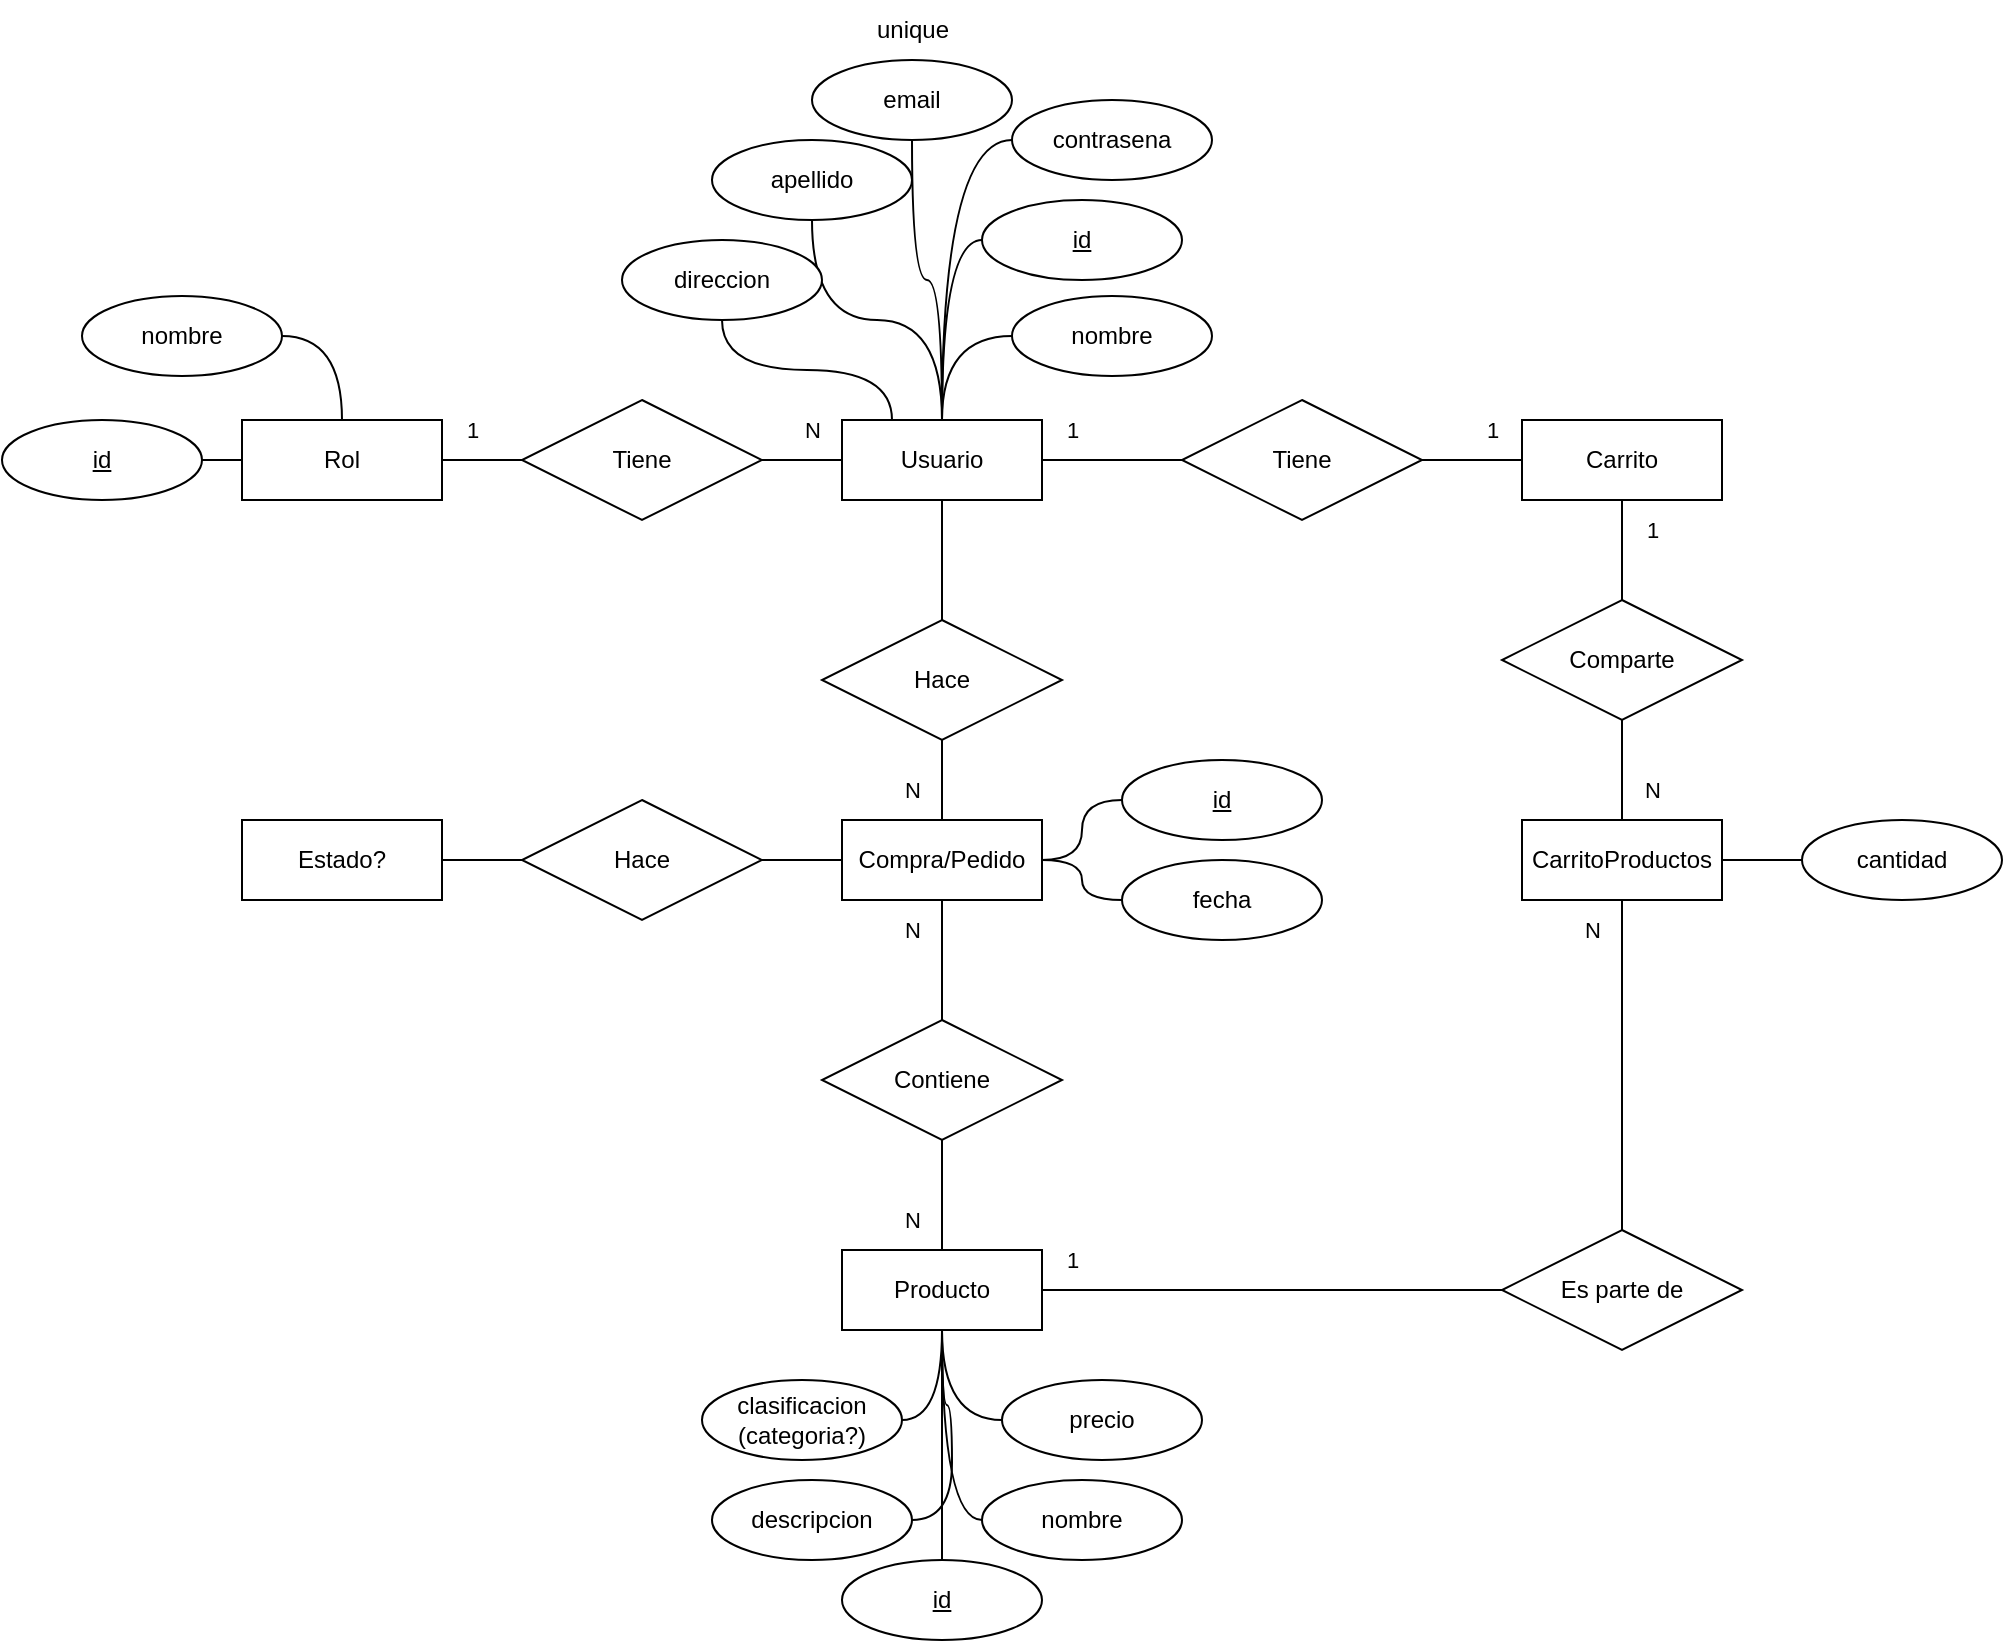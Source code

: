 <mxfile version="24.6.1" type="device">
  <diagram name="Página-1" id="ThdajDoEAy1brUTI8LhU">
    <mxGraphModel dx="2736" dy="1129" grid="1" gridSize="10" guides="1" tooltips="1" connect="1" arrows="1" fold="1" page="1" pageScale="1" pageWidth="827" pageHeight="1169" math="0" shadow="0">
      <root>
        <mxCell id="0" />
        <mxCell id="1" parent="0" />
        <mxCell id="RG6AOfFMCznepQTp4Y9V-39" style="edgeStyle=orthogonalEdgeStyle;shape=connector;rounded=0;orthogonalLoop=1;jettySize=auto;html=1;entryX=0;entryY=0.5;entryDx=0;entryDy=0;strokeColor=default;align=center;verticalAlign=middle;fontFamily=Helvetica;fontSize=11;fontColor=default;labelBackgroundColor=default;endArrow=none;endFill=0;curved=1;" parent="1" source="RG6AOfFMCznepQTp4Y9V-1" target="RG6AOfFMCznepQTp4Y9V-3" edge="1">
          <mxGeometry relative="1" as="geometry" />
        </mxCell>
        <mxCell id="RG6AOfFMCznepQTp4Y9V-40" style="edgeStyle=orthogonalEdgeStyle;shape=connector;rounded=0;orthogonalLoop=1;jettySize=auto;html=1;entryX=0;entryY=0.5;entryDx=0;entryDy=0;strokeColor=default;align=center;verticalAlign=middle;fontFamily=Helvetica;fontSize=11;fontColor=default;labelBackgroundColor=default;endArrow=none;endFill=0;curved=1;" parent="1" source="RG6AOfFMCznepQTp4Y9V-1" target="RG6AOfFMCznepQTp4Y9V-4" edge="1">
          <mxGeometry relative="1" as="geometry" />
        </mxCell>
        <mxCell id="RG6AOfFMCznepQTp4Y9V-41" style="edgeStyle=orthogonalEdgeStyle;shape=connector;rounded=0;orthogonalLoop=1;jettySize=auto;html=1;entryX=0;entryY=0.5;entryDx=0;entryDy=0;strokeColor=default;align=center;verticalAlign=middle;fontFamily=Helvetica;fontSize=11;fontColor=default;labelBackgroundColor=default;endArrow=none;endFill=0;curved=1;" parent="1" source="RG6AOfFMCznepQTp4Y9V-1" target="RG6AOfFMCznepQTp4Y9V-11" edge="1">
          <mxGeometry relative="1" as="geometry" />
        </mxCell>
        <mxCell id="RG6AOfFMCznepQTp4Y9V-42" style="edgeStyle=orthogonalEdgeStyle;shape=connector;rounded=0;orthogonalLoop=1;jettySize=auto;html=1;entryX=0.5;entryY=1;entryDx=0;entryDy=0;strokeColor=default;align=center;verticalAlign=middle;fontFamily=Helvetica;fontSize=11;fontColor=default;labelBackgroundColor=default;endArrow=none;endFill=0;curved=1;" parent="1" source="RG6AOfFMCznepQTp4Y9V-1" target="RG6AOfFMCznepQTp4Y9V-2" edge="1">
          <mxGeometry relative="1" as="geometry" />
        </mxCell>
        <mxCell id="RG6AOfFMCznepQTp4Y9V-43" style="edgeStyle=orthogonalEdgeStyle;shape=connector;curved=1;rounded=0;orthogonalLoop=1;jettySize=auto;html=1;entryX=0.5;entryY=1;entryDx=0;entryDy=0;strokeColor=default;align=center;verticalAlign=middle;fontFamily=Helvetica;fontSize=11;fontColor=default;labelBackgroundColor=default;endArrow=none;endFill=0;exitX=0.25;exitY=0;exitDx=0;exitDy=0;" parent="1" source="RG6AOfFMCznepQTp4Y9V-1" target="RG6AOfFMCznepQTp4Y9V-6" edge="1">
          <mxGeometry relative="1" as="geometry" />
        </mxCell>
        <mxCell id="RG6AOfFMCznepQTp4Y9V-45" style="edgeStyle=orthogonalEdgeStyle;shape=connector;curved=1;rounded=0;orthogonalLoop=1;jettySize=auto;html=1;entryX=0.5;entryY=1;entryDx=0;entryDy=0;strokeColor=default;align=center;verticalAlign=middle;fontFamily=Helvetica;fontSize=11;fontColor=default;labelBackgroundColor=default;endArrow=none;endFill=0;" parent="1" source="RG6AOfFMCznepQTp4Y9V-1" target="RG6AOfFMCznepQTp4Y9V-5" edge="1">
          <mxGeometry relative="1" as="geometry" />
        </mxCell>
        <mxCell id="bsXz9LB1af0RGF4P-VcF-3" style="edgeStyle=orthogonalEdgeStyle;rounded=0;orthogonalLoop=1;jettySize=auto;html=1;entryX=0;entryY=0.5;entryDx=0;entryDy=0;endArrow=none;endFill=0;" parent="1" source="RG6AOfFMCznepQTp4Y9V-1" target="bsXz9LB1af0RGF4P-VcF-2" edge="1">
          <mxGeometry relative="1" as="geometry" />
        </mxCell>
        <mxCell id="RG6AOfFMCznepQTp4Y9V-1" value="Usuario" style="whiteSpace=wrap;html=1;align=center;" parent="1" vertex="1">
          <mxGeometry x="160" y="240" width="100" height="40" as="geometry" />
        </mxCell>
        <mxCell id="RG6AOfFMCznepQTp4Y9V-2" value="email" style="ellipse;whiteSpace=wrap;html=1;align=center;" parent="1" vertex="1">
          <mxGeometry x="145" y="60" width="100" height="40" as="geometry" />
        </mxCell>
        <mxCell id="RG6AOfFMCznepQTp4Y9V-3" value="contrasena" style="ellipse;whiteSpace=wrap;html=1;align=center;" parent="1" vertex="1">
          <mxGeometry x="245" y="80" width="100" height="40" as="geometry" />
        </mxCell>
        <mxCell id="RG6AOfFMCznepQTp4Y9V-4" value="nombre" style="ellipse;whiteSpace=wrap;html=1;align=center;" parent="1" vertex="1">
          <mxGeometry x="245" y="178" width="100" height="40" as="geometry" />
        </mxCell>
        <mxCell id="RG6AOfFMCznepQTp4Y9V-5" value="apellido" style="ellipse;whiteSpace=wrap;html=1;align=center;" parent="1" vertex="1">
          <mxGeometry x="95" y="100" width="100" height="40" as="geometry" />
        </mxCell>
        <mxCell id="RG6AOfFMCznepQTp4Y9V-6" value="direccion" style="ellipse;whiteSpace=wrap;html=1;align=center;" parent="1" vertex="1">
          <mxGeometry x="50" y="150" width="100" height="40" as="geometry" />
        </mxCell>
        <mxCell id="RG6AOfFMCznepQTp4Y9V-7" value="unique" style="text;html=1;align=center;verticalAlign=middle;resizable=0;points=[];autosize=1;strokeColor=none;fillColor=none;" parent="1" vertex="1">
          <mxGeometry x="165" y="30" width="60" height="30" as="geometry" />
        </mxCell>
        <mxCell id="RG6AOfFMCznepQTp4Y9V-51" style="edgeStyle=orthogonalEdgeStyle;shape=connector;curved=1;rounded=0;orthogonalLoop=1;jettySize=auto;html=1;entryX=1;entryY=0.5;entryDx=0;entryDy=0;strokeColor=default;align=center;verticalAlign=middle;fontFamily=Helvetica;fontSize=11;fontColor=default;labelBackgroundColor=default;endArrow=none;endFill=0;" parent="1" source="RG6AOfFMCznepQTp4Y9V-9" target="RG6AOfFMCznepQTp4Y9V-13" edge="1">
          <mxGeometry relative="1" as="geometry" />
        </mxCell>
        <mxCell id="RG6AOfFMCznepQTp4Y9V-52" style="edgeStyle=orthogonalEdgeStyle;shape=connector;curved=1;rounded=0;orthogonalLoop=1;jettySize=auto;html=1;entryX=1;entryY=0.5;entryDx=0;entryDy=0;strokeColor=default;align=center;verticalAlign=middle;fontFamily=Helvetica;fontSize=11;fontColor=default;labelBackgroundColor=default;endArrow=none;endFill=0;" parent="1" source="RG6AOfFMCznepQTp4Y9V-9" target="RG6AOfFMCznepQTp4Y9V-12" edge="1">
          <mxGeometry relative="1" as="geometry" />
        </mxCell>
        <mxCell id="RG6AOfFMCznepQTp4Y9V-9" value="Rol" style="whiteSpace=wrap;html=1;align=center;" parent="1" vertex="1">
          <mxGeometry x="-140" y="240" width="100" height="40" as="geometry" />
        </mxCell>
        <mxCell id="RG6AOfFMCznepQTp4Y9V-11" value="id" style="ellipse;whiteSpace=wrap;html=1;align=center;fontStyle=4;" parent="1" vertex="1">
          <mxGeometry x="230" y="130" width="100" height="40" as="geometry" />
        </mxCell>
        <mxCell id="RG6AOfFMCznepQTp4Y9V-12" value="id" style="ellipse;whiteSpace=wrap;html=1;align=center;fontStyle=4;" parent="1" vertex="1">
          <mxGeometry x="-260" y="240" width="100" height="40" as="geometry" />
        </mxCell>
        <mxCell id="RG6AOfFMCznepQTp4Y9V-13" value="nombre" style="ellipse;whiteSpace=wrap;html=1;align=center;" parent="1" vertex="1">
          <mxGeometry x="-220" y="178" width="100" height="40" as="geometry" />
        </mxCell>
        <mxCell id="RG6AOfFMCznepQTp4Y9V-15" style="edgeStyle=orthogonalEdgeStyle;rounded=0;orthogonalLoop=1;jettySize=auto;html=1;entryX=0;entryY=0.5;entryDx=0;entryDy=0;endArrow=none;endFill=0;" parent="1" source="RG6AOfFMCznepQTp4Y9V-14" target="RG6AOfFMCznepQTp4Y9V-1" edge="1">
          <mxGeometry relative="1" as="geometry" />
        </mxCell>
        <mxCell id="RG6AOfFMCznepQTp4Y9V-16" style="edgeStyle=orthogonalEdgeStyle;shape=connector;rounded=0;orthogonalLoop=1;jettySize=auto;html=1;entryX=1;entryY=0.5;entryDx=0;entryDy=0;strokeColor=default;align=center;verticalAlign=middle;fontFamily=Helvetica;fontSize=11;fontColor=default;labelBackgroundColor=default;endArrow=none;endFill=0;" parent="1" source="RG6AOfFMCznepQTp4Y9V-14" target="RG6AOfFMCznepQTp4Y9V-9" edge="1">
          <mxGeometry relative="1" as="geometry" />
        </mxCell>
        <mxCell id="RG6AOfFMCznepQTp4Y9V-14" value="Tiene" style="shape=rhombus;perimeter=rhombusPerimeter;whiteSpace=wrap;html=1;align=center;" parent="1" vertex="1">
          <mxGeometry y="230" width="120" height="60" as="geometry" />
        </mxCell>
        <mxCell id="RG6AOfFMCznepQTp4Y9V-17" value="1" style="text;html=1;align=center;verticalAlign=middle;resizable=0;points=[];autosize=1;strokeColor=none;fillColor=none;fontFamily=Helvetica;fontSize=11;fontColor=default;labelBackgroundColor=default;" parent="1" vertex="1">
          <mxGeometry x="-40" y="230" width="30" height="30" as="geometry" />
        </mxCell>
        <mxCell id="RG6AOfFMCznepQTp4Y9V-18" value="N" style="text;html=1;align=center;verticalAlign=middle;resizable=0;points=[];autosize=1;strokeColor=none;fillColor=none;fontFamily=Helvetica;fontSize=11;fontColor=default;labelBackgroundColor=default;" parent="1" vertex="1">
          <mxGeometry x="180" y="410" width="30" height="30" as="geometry" />
        </mxCell>
        <mxCell id="RG6AOfFMCznepQTp4Y9V-46" style="edgeStyle=orthogonalEdgeStyle;shape=connector;curved=1;rounded=0;orthogonalLoop=1;jettySize=auto;html=1;entryX=1;entryY=0.5;entryDx=0;entryDy=0;strokeColor=default;align=center;verticalAlign=middle;fontFamily=Helvetica;fontSize=11;fontColor=default;labelBackgroundColor=default;endArrow=none;endFill=0;" parent="1" source="RG6AOfFMCznepQTp4Y9V-19" target="RG6AOfFMCznepQTp4Y9V-23" edge="1">
          <mxGeometry relative="1" as="geometry" />
        </mxCell>
        <mxCell id="RG6AOfFMCznepQTp4Y9V-47" style="edgeStyle=orthogonalEdgeStyle;shape=connector;curved=1;rounded=0;orthogonalLoop=1;jettySize=auto;html=1;entryX=1;entryY=0.5;entryDx=0;entryDy=0;strokeColor=default;align=center;verticalAlign=middle;fontFamily=Helvetica;fontSize=11;fontColor=default;labelBackgroundColor=default;endArrow=none;endFill=0;" parent="1" source="RG6AOfFMCznepQTp4Y9V-19" target="RG6AOfFMCznepQTp4Y9V-22" edge="1">
          <mxGeometry relative="1" as="geometry" />
        </mxCell>
        <mxCell id="RG6AOfFMCznepQTp4Y9V-48" style="edgeStyle=orthogonalEdgeStyle;shape=connector;curved=1;rounded=0;orthogonalLoop=1;jettySize=auto;html=1;entryX=0.5;entryY=0;entryDx=0;entryDy=0;strokeColor=default;align=center;verticalAlign=middle;fontFamily=Helvetica;fontSize=11;fontColor=default;labelBackgroundColor=default;endArrow=none;endFill=0;" parent="1" source="RG6AOfFMCznepQTp4Y9V-19" target="RG6AOfFMCznepQTp4Y9V-20" edge="1">
          <mxGeometry relative="1" as="geometry" />
        </mxCell>
        <mxCell id="RG6AOfFMCznepQTp4Y9V-49" style="edgeStyle=orthogonalEdgeStyle;shape=connector;curved=1;rounded=0;orthogonalLoop=1;jettySize=auto;html=1;entryX=0;entryY=0.5;entryDx=0;entryDy=0;strokeColor=default;align=center;verticalAlign=middle;fontFamily=Helvetica;fontSize=11;fontColor=default;labelBackgroundColor=default;endArrow=none;endFill=0;" parent="1" source="RG6AOfFMCznepQTp4Y9V-19" target="RG6AOfFMCznepQTp4Y9V-21" edge="1">
          <mxGeometry relative="1" as="geometry" />
        </mxCell>
        <mxCell id="RG6AOfFMCznepQTp4Y9V-50" style="edgeStyle=orthogonalEdgeStyle;shape=connector;curved=1;rounded=0;orthogonalLoop=1;jettySize=auto;html=1;entryX=0;entryY=0.5;entryDx=0;entryDy=0;strokeColor=default;align=center;verticalAlign=middle;fontFamily=Helvetica;fontSize=11;fontColor=default;labelBackgroundColor=default;endArrow=none;endFill=0;" parent="1" source="RG6AOfFMCznepQTp4Y9V-19" target="RG6AOfFMCznepQTp4Y9V-24" edge="1">
          <mxGeometry relative="1" as="geometry" />
        </mxCell>
        <mxCell id="RG6AOfFMCznepQTp4Y9V-19" value="Producto" style="whiteSpace=wrap;html=1;align=center;" parent="1" vertex="1">
          <mxGeometry x="160" y="655" width="100" height="40" as="geometry" />
        </mxCell>
        <mxCell id="RG6AOfFMCznepQTp4Y9V-20" value="id" style="ellipse;whiteSpace=wrap;html=1;align=center;fontStyle=4;" parent="1" vertex="1">
          <mxGeometry x="160" y="810" width="100" height="40" as="geometry" />
        </mxCell>
        <mxCell id="RG6AOfFMCznepQTp4Y9V-21" value="nombre" style="ellipse;whiteSpace=wrap;html=1;align=center;" parent="1" vertex="1">
          <mxGeometry x="230" y="770" width="100" height="40" as="geometry" />
        </mxCell>
        <mxCell id="RG6AOfFMCznepQTp4Y9V-22" value="descripcion" style="ellipse;whiteSpace=wrap;html=1;align=center;" parent="1" vertex="1">
          <mxGeometry x="95" y="770" width="100" height="40" as="geometry" />
        </mxCell>
        <mxCell id="RG6AOfFMCznepQTp4Y9V-23" value="clasificacion&lt;div&gt;(categoria?)&lt;/div&gt;" style="ellipse;whiteSpace=wrap;html=1;align=center;" parent="1" vertex="1">
          <mxGeometry x="90" y="720" width="100" height="40" as="geometry" />
        </mxCell>
        <mxCell id="RG6AOfFMCznepQTp4Y9V-24" value="precio" style="ellipse;whiteSpace=wrap;html=1;align=center;" parent="1" vertex="1">
          <mxGeometry x="240" y="720" width="100" height="40" as="geometry" />
        </mxCell>
        <mxCell id="RG6AOfFMCznepQTp4Y9V-32" style="edgeStyle=orthogonalEdgeStyle;shape=connector;rounded=0;orthogonalLoop=1;jettySize=auto;html=1;entryX=0.5;entryY=0;entryDx=0;entryDy=0;strokeColor=default;align=center;verticalAlign=middle;fontFamily=Helvetica;fontSize=11;fontColor=default;labelBackgroundColor=default;endArrow=none;endFill=0;" parent="1" source="RG6AOfFMCznepQTp4Y9V-25" target="RG6AOfFMCznepQTp4Y9V-31" edge="1">
          <mxGeometry relative="1" as="geometry" />
        </mxCell>
        <mxCell id="RG6AOfFMCznepQTp4Y9V-55" style="edgeStyle=orthogonalEdgeStyle;shape=connector;curved=1;rounded=0;orthogonalLoop=1;jettySize=auto;html=1;entryX=0;entryY=0.5;entryDx=0;entryDy=0;strokeColor=default;align=center;verticalAlign=middle;fontFamily=Helvetica;fontSize=11;fontColor=default;labelBackgroundColor=default;endArrow=none;endFill=0;" parent="1" source="RG6AOfFMCznepQTp4Y9V-25" target="RG6AOfFMCznepQTp4Y9V-54" edge="1">
          <mxGeometry relative="1" as="geometry" />
        </mxCell>
        <mxCell id="RG6AOfFMCznepQTp4Y9V-56" style="edgeStyle=orthogonalEdgeStyle;shape=connector;curved=1;rounded=0;orthogonalLoop=1;jettySize=auto;html=1;strokeColor=default;align=center;verticalAlign=middle;fontFamily=Helvetica;fontSize=11;fontColor=default;labelBackgroundColor=default;endArrow=none;endFill=0;" parent="1" source="RG6AOfFMCznepQTp4Y9V-25" target="RG6AOfFMCznepQTp4Y9V-53" edge="1">
          <mxGeometry relative="1" as="geometry" />
        </mxCell>
        <mxCell id="RG6AOfFMCznepQTp4Y9V-25" value="Compra/Pedido" style="whiteSpace=wrap;html=1;align=center;" parent="1" vertex="1">
          <mxGeometry x="160" y="440" width="100" height="40" as="geometry" />
        </mxCell>
        <mxCell id="RG6AOfFMCznepQTp4Y9V-27" style="edgeStyle=orthogonalEdgeStyle;shape=connector;rounded=0;orthogonalLoop=1;jettySize=auto;html=1;entryX=0.5;entryY=1;entryDx=0;entryDy=0;strokeColor=default;align=center;verticalAlign=middle;fontFamily=Helvetica;fontSize=11;fontColor=default;labelBackgroundColor=default;endArrow=none;endFill=0;" parent="1" source="RG6AOfFMCznepQTp4Y9V-26" target="RG6AOfFMCznepQTp4Y9V-1" edge="1">
          <mxGeometry relative="1" as="geometry" />
        </mxCell>
        <mxCell id="RG6AOfFMCznepQTp4Y9V-28" style="edgeStyle=orthogonalEdgeStyle;shape=connector;rounded=0;orthogonalLoop=1;jettySize=auto;html=1;entryX=0.5;entryY=0;entryDx=0;entryDy=0;strokeColor=default;align=center;verticalAlign=middle;fontFamily=Helvetica;fontSize=11;fontColor=default;labelBackgroundColor=default;endArrow=none;endFill=0;" parent="1" source="RG6AOfFMCznepQTp4Y9V-26" target="RG6AOfFMCznepQTp4Y9V-25" edge="1">
          <mxGeometry relative="1" as="geometry" />
        </mxCell>
        <mxCell id="RG6AOfFMCznepQTp4Y9V-26" value="Hace" style="shape=rhombus;perimeter=rhombusPerimeter;whiteSpace=wrap;html=1;align=center;" parent="1" vertex="1">
          <mxGeometry x="150" y="340" width="120" height="60" as="geometry" />
        </mxCell>
        <mxCell id="RG6AOfFMCznepQTp4Y9V-30" value="N" style="text;html=1;align=center;verticalAlign=middle;resizable=0;points=[];autosize=1;strokeColor=none;fillColor=none;fontFamily=Helvetica;fontSize=11;fontColor=default;labelBackgroundColor=default;" parent="1" vertex="1">
          <mxGeometry x="130" y="230" width="30" height="30" as="geometry" />
        </mxCell>
        <mxCell id="RG6AOfFMCznepQTp4Y9V-33" style="edgeStyle=orthogonalEdgeStyle;shape=connector;rounded=0;orthogonalLoop=1;jettySize=auto;html=1;entryX=0.5;entryY=0;entryDx=0;entryDy=0;strokeColor=default;align=center;verticalAlign=middle;fontFamily=Helvetica;fontSize=11;fontColor=default;labelBackgroundColor=default;endArrow=none;endFill=0;" parent="1" source="RG6AOfFMCznepQTp4Y9V-31" target="RG6AOfFMCznepQTp4Y9V-19" edge="1">
          <mxGeometry relative="1" as="geometry" />
        </mxCell>
        <mxCell id="RG6AOfFMCznepQTp4Y9V-31" value="Contiene" style="shape=rhombus;perimeter=rhombusPerimeter;whiteSpace=wrap;html=1;align=center;" parent="1" vertex="1">
          <mxGeometry x="150" y="540" width="120" height="60" as="geometry" />
        </mxCell>
        <mxCell id="RG6AOfFMCznepQTp4Y9V-34" value="N" style="text;html=1;align=center;verticalAlign=middle;resizable=0;points=[];autosize=1;strokeColor=none;fillColor=none;fontFamily=Helvetica;fontSize=11;fontColor=default;labelBackgroundColor=default;" parent="1" vertex="1">
          <mxGeometry x="180" y="480" width="30" height="30" as="geometry" />
        </mxCell>
        <mxCell id="RG6AOfFMCznepQTp4Y9V-35" value="N" style="text;html=1;align=center;verticalAlign=middle;resizable=0;points=[];autosize=1;strokeColor=none;fillColor=none;fontFamily=Helvetica;fontSize=11;fontColor=default;labelBackgroundColor=default;" parent="1" vertex="1">
          <mxGeometry x="180" y="625" width="30" height="30" as="geometry" />
        </mxCell>
        <mxCell id="RG6AOfFMCznepQTp4Y9V-53" value="fecha" style="ellipse;whiteSpace=wrap;html=1;align=center;" parent="1" vertex="1">
          <mxGeometry x="300" y="460" width="100" height="40" as="geometry" />
        </mxCell>
        <mxCell id="RG6AOfFMCznepQTp4Y9V-54" value="id" style="ellipse;whiteSpace=wrap;html=1;align=center;fontStyle=4;" parent="1" vertex="1">
          <mxGeometry x="300" y="410" width="100" height="40" as="geometry" />
        </mxCell>
        <mxCell id="RG6AOfFMCznepQTp4Y9V-60" style="edgeStyle=orthogonalEdgeStyle;shape=connector;curved=1;rounded=0;orthogonalLoop=1;jettySize=auto;html=1;entryX=0;entryY=0.5;entryDx=0;entryDy=0;strokeColor=default;align=center;verticalAlign=middle;fontFamily=Helvetica;fontSize=11;fontColor=default;labelBackgroundColor=default;endArrow=none;endFill=0;" parent="1" source="RG6AOfFMCznepQTp4Y9V-58" target="RG6AOfFMCznepQTp4Y9V-59" edge="1">
          <mxGeometry relative="1" as="geometry" />
        </mxCell>
        <mxCell id="RG6AOfFMCznepQTp4Y9V-58" value="Estado?" style="whiteSpace=wrap;html=1;align=center;" parent="1" vertex="1">
          <mxGeometry x="-140" y="440" width="100" height="40" as="geometry" />
        </mxCell>
        <mxCell id="RG6AOfFMCznepQTp4Y9V-61" style="edgeStyle=orthogonalEdgeStyle;shape=connector;curved=1;rounded=0;orthogonalLoop=1;jettySize=auto;html=1;entryX=0;entryY=0.5;entryDx=0;entryDy=0;strokeColor=default;align=center;verticalAlign=middle;fontFamily=Helvetica;fontSize=11;fontColor=default;labelBackgroundColor=default;endArrow=none;endFill=0;" parent="1" source="RG6AOfFMCznepQTp4Y9V-59" target="RG6AOfFMCznepQTp4Y9V-25" edge="1">
          <mxGeometry relative="1" as="geometry" />
        </mxCell>
        <mxCell id="RG6AOfFMCznepQTp4Y9V-59" value="Hace" style="shape=rhombus;perimeter=rhombusPerimeter;whiteSpace=wrap;html=1;align=center;" parent="1" vertex="1">
          <mxGeometry y="430" width="120" height="60" as="geometry" />
        </mxCell>
        <mxCell id="bsXz9LB1af0RGF4P-VcF-9" style="edgeStyle=orthogonalEdgeStyle;shape=connector;rounded=0;orthogonalLoop=1;jettySize=auto;html=1;entryX=0.5;entryY=0;entryDx=0;entryDy=0;strokeColor=default;align=center;verticalAlign=middle;fontFamily=Helvetica;fontSize=11;fontColor=default;labelBackgroundColor=default;endArrow=none;endFill=0;" parent="1" source="bsXz9LB1af0RGF4P-VcF-1" target="bsXz9LB1af0RGF4P-VcF-8" edge="1">
          <mxGeometry relative="1" as="geometry" />
        </mxCell>
        <mxCell id="bsXz9LB1af0RGF4P-VcF-1" value="Carrito" style="whiteSpace=wrap;html=1;align=center;" parent="1" vertex="1">
          <mxGeometry x="500" y="240" width="100" height="40" as="geometry" />
        </mxCell>
        <mxCell id="bsXz9LB1af0RGF4P-VcF-4" style="edgeStyle=orthogonalEdgeStyle;shape=connector;rounded=0;orthogonalLoop=1;jettySize=auto;html=1;entryX=0;entryY=0.5;entryDx=0;entryDy=0;strokeColor=default;align=center;verticalAlign=middle;fontFamily=Helvetica;fontSize=11;fontColor=default;labelBackgroundColor=default;endArrow=none;endFill=0;" parent="1" source="bsXz9LB1af0RGF4P-VcF-2" target="bsXz9LB1af0RGF4P-VcF-1" edge="1">
          <mxGeometry relative="1" as="geometry" />
        </mxCell>
        <mxCell id="bsXz9LB1af0RGF4P-VcF-2" value="Tiene" style="shape=rhombus;perimeter=rhombusPerimeter;whiteSpace=wrap;html=1;align=center;" parent="1" vertex="1">
          <mxGeometry x="330" y="230" width="120" height="60" as="geometry" />
        </mxCell>
        <mxCell id="bsXz9LB1af0RGF4P-VcF-5" value="1" style="text;html=1;align=center;verticalAlign=middle;resizable=0;points=[];autosize=1;strokeColor=none;fillColor=none;fontFamily=Helvetica;fontSize=11;fontColor=default;labelBackgroundColor=default;" parent="1" vertex="1">
          <mxGeometry x="260" y="230" width="30" height="30" as="geometry" />
        </mxCell>
        <mxCell id="bsXz9LB1af0RGF4P-VcF-6" value="1" style="text;html=1;align=center;verticalAlign=middle;resizable=0;points=[];autosize=1;strokeColor=none;fillColor=none;fontFamily=Helvetica;fontSize=11;fontColor=default;labelBackgroundColor=default;" parent="1" vertex="1">
          <mxGeometry x="470" y="230" width="30" height="30" as="geometry" />
        </mxCell>
        <mxCell id="bsXz9LB1af0RGF4P-VcF-20" style="edgeStyle=orthogonalEdgeStyle;shape=connector;rounded=0;orthogonalLoop=1;jettySize=auto;html=1;entryX=0;entryY=0.5;entryDx=0;entryDy=0;strokeColor=default;align=center;verticalAlign=middle;fontFamily=Helvetica;fontSize=11;fontColor=default;labelBackgroundColor=default;endArrow=none;endFill=0;" parent="1" source="bsXz9LB1af0RGF4P-VcF-7" target="bsXz9LB1af0RGF4P-VcF-19" edge="1">
          <mxGeometry relative="1" as="geometry" />
        </mxCell>
        <mxCell id="bsXz9LB1af0RGF4P-VcF-7" value="CarritoProductos" style="whiteSpace=wrap;html=1;align=center;" parent="1" vertex="1">
          <mxGeometry x="500" y="440" width="100" height="40" as="geometry" />
        </mxCell>
        <mxCell id="bsXz9LB1af0RGF4P-VcF-10" style="edgeStyle=orthogonalEdgeStyle;shape=connector;rounded=0;orthogonalLoop=1;jettySize=auto;html=1;entryX=0.5;entryY=0;entryDx=0;entryDy=0;strokeColor=default;align=center;verticalAlign=middle;fontFamily=Helvetica;fontSize=11;fontColor=default;labelBackgroundColor=default;endArrow=none;endFill=0;" parent="1" source="bsXz9LB1af0RGF4P-VcF-8" target="bsXz9LB1af0RGF4P-VcF-7" edge="1">
          <mxGeometry relative="1" as="geometry" />
        </mxCell>
        <mxCell id="bsXz9LB1af0RGF4P-VcF-8" value="Comparte" style="shape=rhombus;perimeter=rhombusPerimeter;whiteSpace=wrap;html=1;align=center;" parent="1" vertex="1">
          <mxGeometry x="490" y="330" width="120" height="60" as="geometry" />
        </mxCell>
        <mxCell id="bsXz9LB1af0RGF4P-VcF-12" style="edgeStyle=orthogonalEdgeStyle;shape=connector;rounded=0;orthogonalLoop=1;jettySize=auto;html=1;entryX=1;entryY=0.5;entryDx=0;entryDy=0;strokeColor=default;align=center;verticalAlign=middle;fontFamily=Helvetica;fontSize=11;fontColor=default;labelBackgroundColor=default;endArrow=none;endFill=0;" parent="1" source="bsXz9LB1af0RGF4P-VcF-11" target="RG6AOfFMCznepQTp4Y9V-19" edge="1">
          <mxGeometry relative="1" as="geometry" />
        </mxCell>
        <mxCell id="bsXz9LB1af0RGF4P-VcF-16" style="edgeStyle=orthogonalEdgeStyle;shape=connector;rounded=0;orthogonalLoop=1;jettySize=auto;html=1;entryX=0.5;entryY=1;entryDx=0;entryDy=0;strokeColor=default;align=center;verticalAlign=middle;fontFamily=Helvetica;fontSize=11;fontColor=default;labelBackgroundColor=default;endArrow=none;endFill=0;" parent="1" source="bsXz9LB1af0RGF4P-VcF-11" target="bsXz9LB1af0RGF4P-VcF-7" edge="1">
          <mxGeometry relative="1" as="geometry" />
        </mxCell>
        <mxCell id="bsXz9LB1af0RGF4P-VcF-11" value="Es parte de" style="shape=rhombus;perimeter=rhombusPerimeter;whiteSpace=wrap;html=1;align=center;" parent="1" vertex="1">
          <mxGeometry x="490" y="645" width="120" height="60" as="geometry" />
        </mxCell>
        <mxCell id="bsXz9LB1af0RGF4P-VcF-13" value="N" style="text;html=1;align=center;verticalAlign=middle;resizable=0;points=[];autosize=1;strokeColor=none;fillColor=none;fontFamily=Helvetica;fontSize=11;fontColor=default;labelBackgroundColor=default;" parent="1" vertex="1">
          <mxGeometry x="520" y="480" width="30" height="30" as="geometry" />
        </mxCell>
        <mxCell id="bsXz9LB1af0RGF4P-VcF-14" value="1" style="text;html=1;align=center;verticalAlign=middle;resizable=0;points=[];autosize=1;strokeColor=none;fillColor=none;fontFamily=Helvetica;fontSize=11;fontColor=default;labelBackgroundColor=default;" parent="1" vertex="1">
          <mxGeometry x="260" y="645" width="30" height="30" as="geometry" />
        </mxCell>
        <mxCell id="bsXz9LB1af0RGF4P-VcF-17" value="1" style="text;html=1;align=center;verticalAlign=middle;resizable=0;points=[];autosize=1;strokeColor=none;fillColor=none;fontFamily=Helvetica;fontSize=11;fontColor=default;labelBackgroundColor=default;" parent="1" vertex="1">
          <mxGeometry x="550" y="280" width="30" height="30" as="geometry" />
        </mxCell>
        <mxCell id="bsXz9LB1af0RGF4P-VcF-18" value="N" style="text;html=1;align=center;verticalAlign=middle;resizable=0;points=[];autosize=1;strokeColor=none;fillColor=none;fontFamily=Helvetica;fontSize=11;fontColor=default;labelBackgroundColor=default;" parent="1" vertex="1">
          <mxGeometry x="550" y="410" width="30" height="30" as="geometry" />
        </mxCell>
        <mxCell id="bsXz9LB1af0RGF4P-VcF-19" value="cantidad" style="ellipse;whiteSpace=wrap;html=1;align=center;" parent="1" vertex="1">
          <mxGeometry x="640" y="440" width="100" height="40" as="geometry" />
        </mxCell>
      </root>
    </mxGraphModel>
  </diagram>
</mxfile>

